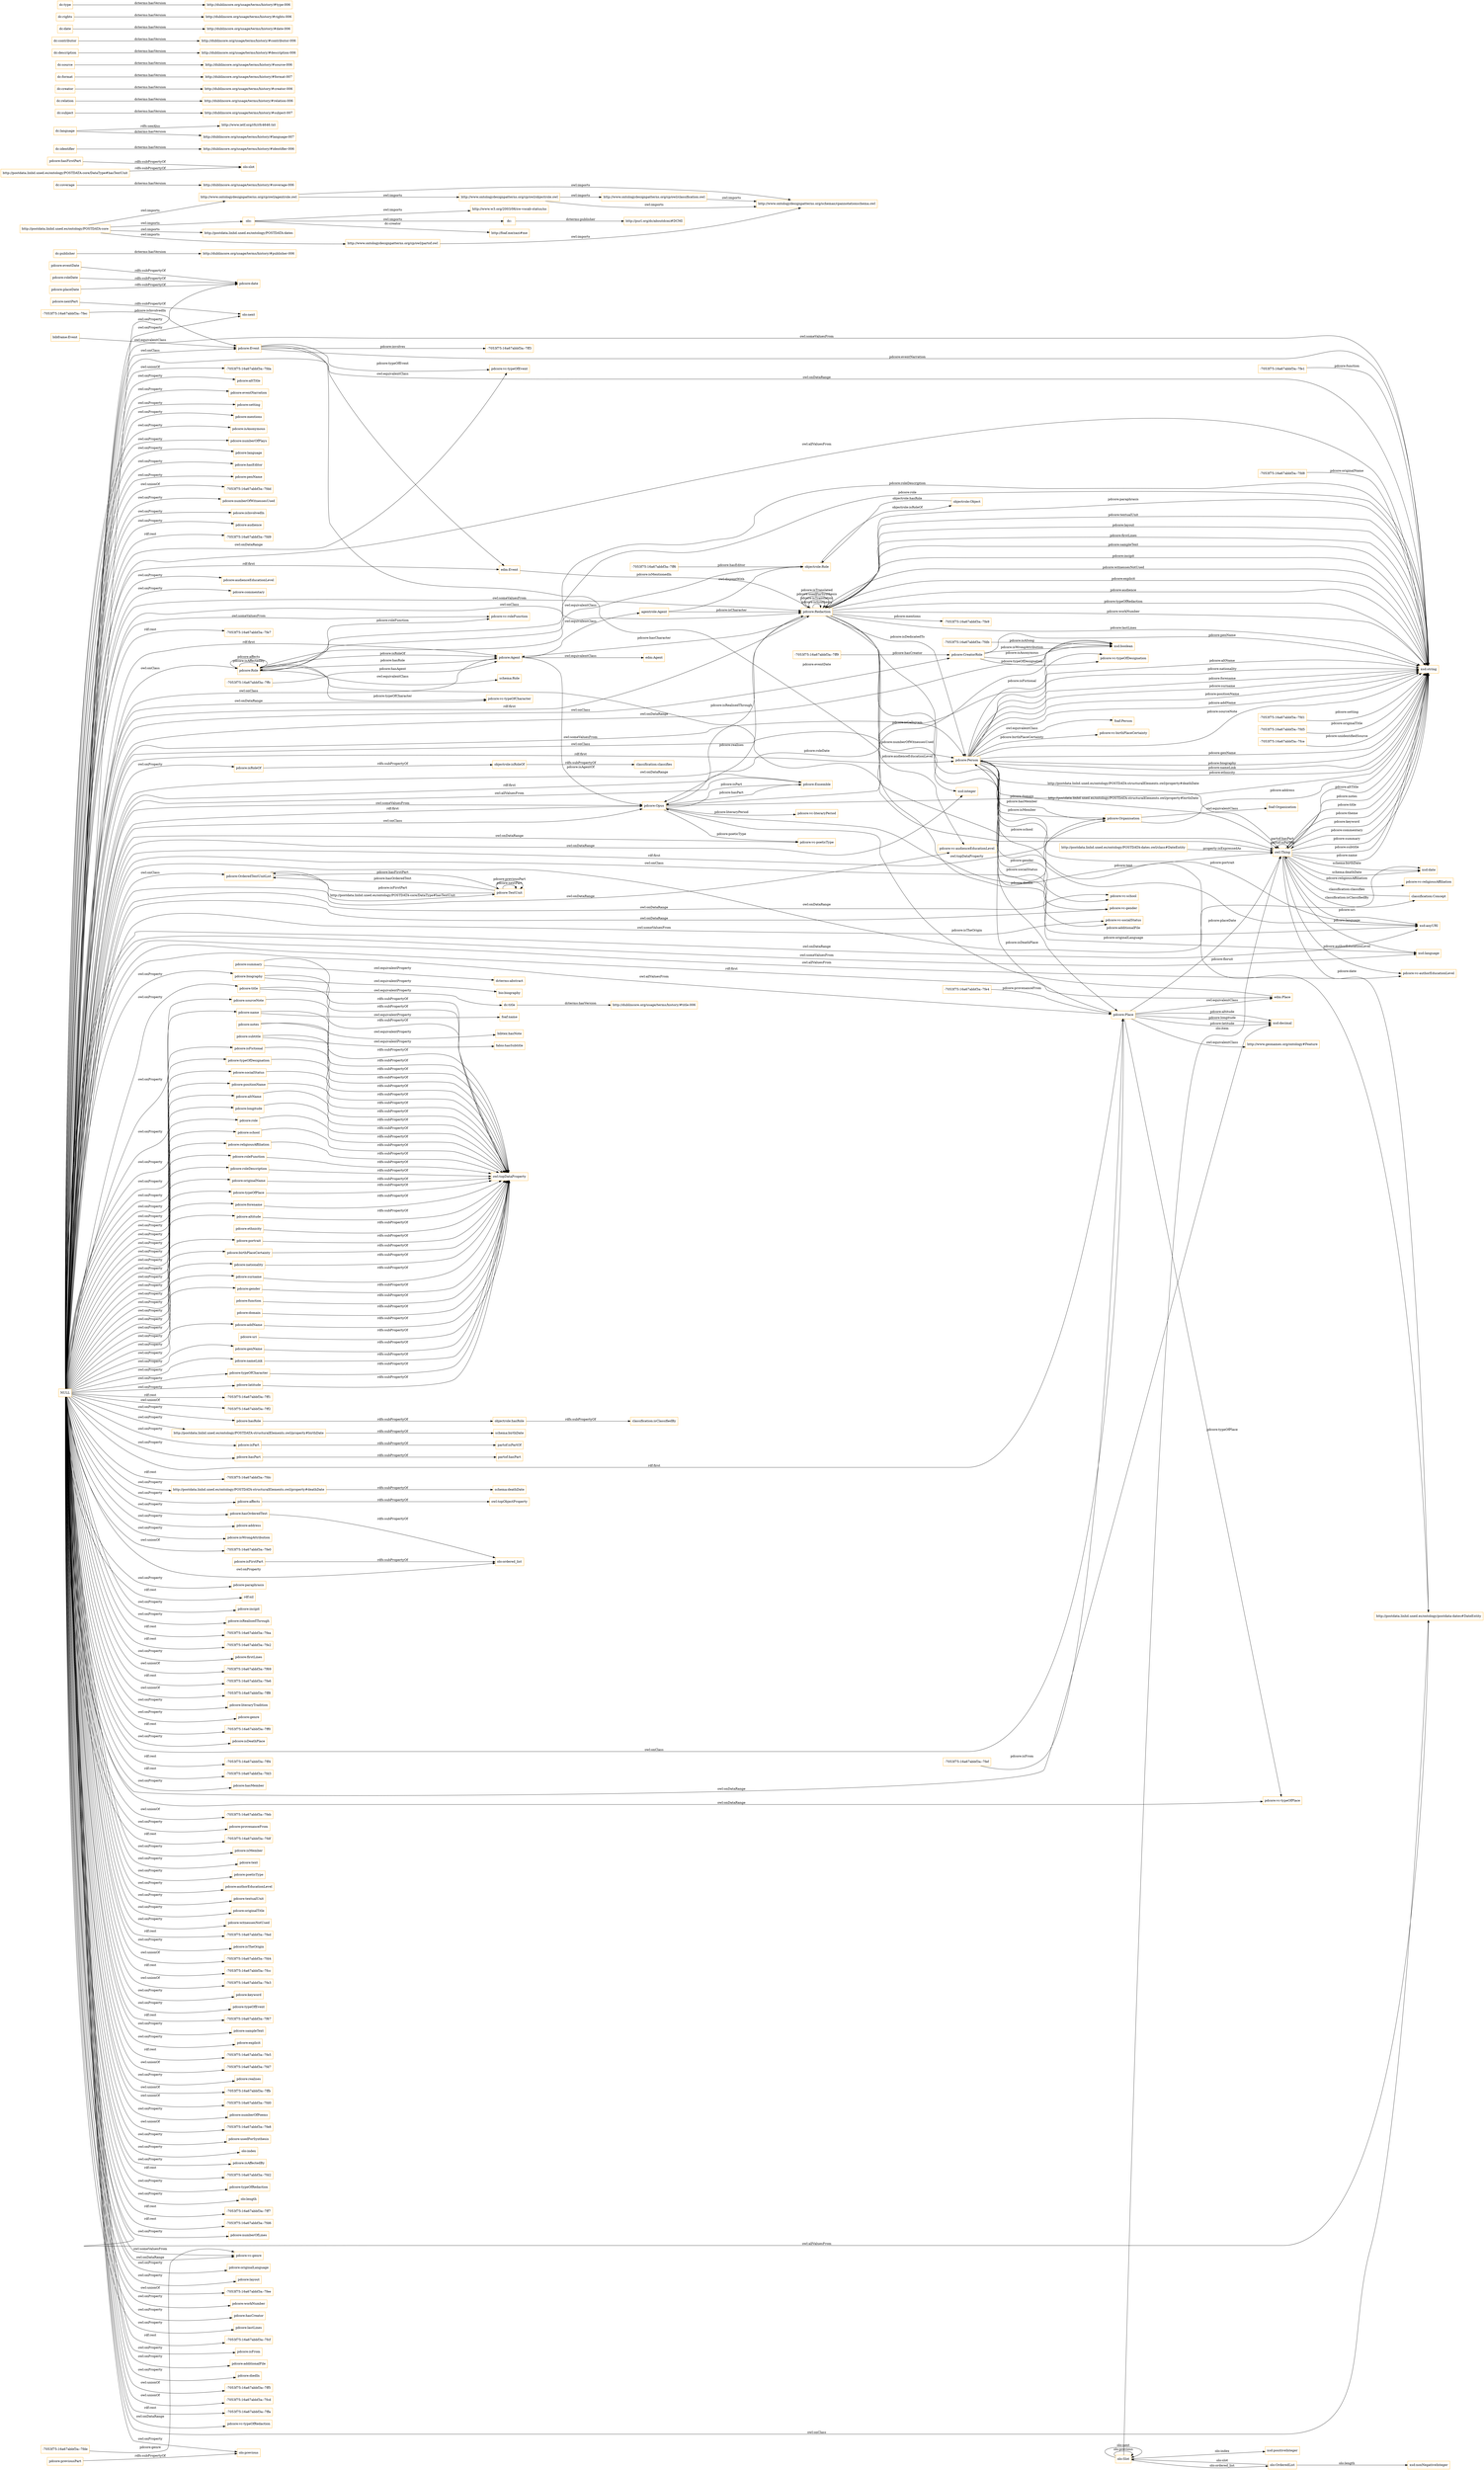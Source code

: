 digraph ar2dtool_diagram { 
rankdir=LR;
size="1501"
node [shape = rectangle, color="orange"]; "-7053f75:16a67abbf3a:-7fe1" "pdcore:Role" "-7053f75:16a67abbf3a:-7ffc" "pdcore:OrderedTextUnitList" "-7053f75:16a67abbf3a:-7ff3" "agentrole:Agent" "-7053f75:16a67abbf3a:-7fd8" "http://www.geonames.org/ontology#Feature" "-7053f75:16a67abbf3a:-7fef" "edm:Agent" "pdcore:Agent" "-7053f75:16a67abbf3a:-7fde" "pdcore:CreatorRole" "pdcore:Person" "pdcore:Organisation" "edm:Place" "pdcore:Redaction" "-7053f75:16a67abbf3a:-7fe9" "pdcore:Ensemble" "foaf:Person" "bibframe:Event" "edm:Event" "-7053f75:16a67abbf3a:-7fd1" "-7053f75:16a67abbf3a:-7fec" "-7053f75:16a67abbf3a:-7ff6" "-7053f75:16a67abbf3a:-7fdb" "pdcore:TextUnit" "foaf:Organization" "pdcore:Place" "-7053f75:16a67abbf3a:-7ff9" "-7053f75:16a67abbf3a:-7fe4" "-7053f75:16a67abbf3a:-7fd5" "pdcore:Opus" "pdcore:Event" "-7053f75:16a67abbf3a:-7fce" "schema:Role" "owl:Thing" "objectrole:Role" "objectrole:Object" "olo:Slot" "olo:OrderedList" "classification:Concept" ; /*classes style*/
	"pdcore:typeOfPlace" -> "owl:topDataProperty" [ label = "rdfs:subPropertyOf" ];
	"objectrole:isRoleOf" -> "classification:classifies" [ label = "rdfs:subPropertyOf" ];
	"dc:publisher" -> "http://dublincore.org/usage/terms/history/#publisher-006" [ label = "dcterms:hasVersion" ];
	"http://www.ontologydesignpatterns.org/cp/owl/classification.owl" -> "http://www.ontologydesignpatterns.org/schemas/cpannotationschema.owl" [ label = "owl:imports" ];
	"pdcore:birthPlaceCertainty" -> "owl:topDataProperty" [ label = "rdfs:subPropertyOf" ];
	"dc:coverage" -> "http://dublincore.org/usage/terms/history/#coverage-006" [ label = "dcterms:hasVersion" ];
	"pdcore:notes" -> "owl:topDataProperty" [ label = "rdfs:subPropertyOf" ];
	"pdcore:notes" -> "bibtex:hasNote" [ label = "owl:equivalentProperty" ];
	"http://www.ontologydesignpatterns.org/cp/owl/agentrole.owl" -> "http://www.ontologydesignpatterns.org/cp/owl/objectrole.owl" [ label = "owl:imports" ];
	"http://www.ontologydesignpatterns.org/cp/owl/agentrole.owl" -> "http://www.ontologydesignpatterns.org/schemas/cpannotationschema.owl" [ label = "owl:imports" ];
	"pdcore:hasFirstPart" -> "olo:slot" [ label = "rdfs:subPropertyOf" ];
	"pdcore:roleDate" -> "pdcore:date" [ label = "rdfs:subPropertyOf" ];
	"pdcore:originalName" -> "owl:topDataProperty" [ label = "rdfs:subPropertyOf" ];
	"pdcore:forename" -> "owl:topDataProperty" [ label = "rdfs:subPropertyOf" ];
	"pdcore:subtitle" -> "fabio:hasSubtitle" [ label = "owl:equivalentProperty" ];
	"pdcore:subtitle" -> "owl:topDataProperty" [ label = "rdfs:subPropertyOf" ];
	"pdcore:altitude" -> "owl:topDataProperty" [ label = "rdfs:subPropertyOf" ];
	"olo:" -> "http://www.w3.org/2003/06/sw-vocab-status/ns" [ label = "owl:imports" ];
	"olo:" -> "dc:" [ label = "owl:imports" ];
	"olo:" -> "http://foaf.me/zazi#me" [ label = "dc:creator" ];
	"pdcore:portrait" -> "owl:topDataProperty" [ label = "rdfs:subPropertyOf" ];
	"pdcore:Role" -> "objectrole:Role" [ label = "owl:equivalentClass" ];
	"pdcore:Role" -> "schema:Role" [ label = "owl:equivalentClass" ];
	"dc:identifier" -> "http://dublincore.org/usage/terms/history/#identifier-006" [ label = "dcterms:hasVersion" ];
	"dc:language" -> "http://www.ietf.org/rfc/rfc4646.txt" [ label = "rdfs:seeAlso" ];
	"dc:language" -> "http://dublincore.org/usage/terms/history/#language-007" [ label = "dcterms:hasVersion" ];
	"pdcore:Organisation" -> "foaf:Organization" [ label = "owl:equivalentClass" ];
	"pdcore:nationality" -> "owl:topDataProperty" [ label = "rdfs:subPropertyOf" ];
	"pdcore:isPart" -> "partof:isPartOf" [ label = "rdfs:subPropertyOf" ];
	"pdcore:surname" -> "owl:topDataProperty" [ label = "rdfs:subPropertyOf" ];
	"dc:subject" -> "http://dublincore.org/usage/terms/history/#subject-007" [ label = "dcterms:hasVersion" ];
	"pdcore:uri" -> "owl:topDataProperty" [ label = "rdfs:subPropertyOf" ];
	"pdcore:addName" -> "owl:topDataProperty" [ label = "rdfs:subPropertyOf" ];
	"pdcore:genName" -> "owl:topDataProperty" [ label = "rdfs:subPropertyOf" ];
	"pdcore:placeDate" -> "pdcore:date" [ label = "rdfs:subPropertyOf" ];
	"http://www.ontologydesignpatterns.org/cp/owl/objectrole.owl" -> "http://www.ontologydesignpatterns.org/cp/owl/classification.owl" [ label = "owl:imports" ];
	"http://www.ontologydesignpatterns.org/cp/owl/objectrole.owl" -> "http://www.ontologydesignpatterns.org/schemas/cpannotationschema.owl" [ label = "owl:imports" ];
	"dc:relation" -> "http://dublincore.org/usage/terms/history/#relation-006" [ label = "dcterms:hasVersion" ];
	"pdcore:nameLink" -> "owl:topDataProperty" [ label = "rdfs:subPropertyOf" ];
	"dc:creator" -> "http://dublincore.org/usage/terms/history/#creator-006" [ label = "dcterms:hasVersion" ];
	"http://postdata.linhd.uned.es/ontology/POSTDATA-core/DataType#hasTextUnit" -> "olo:slot" [ label = "rdfs:subPropertyOf" ];
	"pdcore:biography" -> "owl:topDataProperty" [ label = "rdfs:subPropertyOf" ];
	"pdcore:biography" -> "bio:biography" [ label = "owl:equivalentProperty" ];
	"pdcore:latitude" -> "owl:topDataProperty" [ label = "rdfs:subPropertyOf" ];
	"dc:format" -> "http://dublincore.org/usage/terms/history/#format-007" [ label = "dcterms:hasVersion" ];
	"pdcore:hasPart" -> "partof:hasPart" [ label = "rdfs:subPropertyOf" ];
	"pdcore:sourceNote" -> "owl:topDataProperty" [ label = "rdfs:subPropertyOf" ];
	"pdcore:summary" -> "owl:topDataProperty" [ label = "rdfs:subPropertyOf" ];
	"pdcore:summary" -> "dcterms:abstract" [ label = "owl:equivalentProperty" ];
	"pdcore:nextPart" -> "olo:next" [ label = "rdfs:subPropertyOf" ];
	"pdcore:hasRole" -> "objectrole:hasRole" [ label = "rdfs:subPropertyOf" ];
	"pdcore:eventDate" -> "pdcore:date" [ label = "rdfs:subPropertyOf" ];
	"pdcore:name" -> "owl:topDataProperty" [ label = "rdfs:subPropertyOf" ];
	"pdcore:name" -> "foaf:name" [ label = "owl:equivalentProperty" ];
	"pdcore:Place" -> "http://www.geonames.org/ontology#Feature" [ label = "owl:equivalentClass" ];
	"pdcore:Place" -> "edm:Place" [ label = "owl:equivalentClass" ];
	"pdcore:typeOfDesignation" -> "owl:topDataProperty" [ label = "rdfs:subPropertyOf" ];
	"pdcore:title" -> "owl:topDataProperty" [ label = "rdfs:subPropertyOf" ];
	"pdcore:title" -> "dc:title" [ label = "owl:equivalentProperty" ];
	"pdcore:Agent" -> "agentrole:Agent" [ label = "owl:equivalentClass" ];
	"pdcore:Agent" -> "edm:Agent" [ label = "owl:equivalentClass" ];
	"pdcore:positionName" -> "owl:topDataProperty" [ label = "rdfs:subPropertyOf" ];
	"pdcore:altName" -> "owl:topDataProperty" [ label = "rdfs:subPropertyOf" ];
	"dc:source" -> "http://dublincore.org/usage/terms/history/#source-006" [ label = "dcterms:hasVersion" ];
	"dc:description" -> "http://dublincore.org/usage/terms/history/#description-006" [ label = "dcterms:hasVersion" ];
	"http://postdata.linhd.uned.es/ontology/POSTDATA-structuralElements.owl/property#deathDate" -> "schema:deathDate" [ label = "rdfs:subPropertyOf" ];
	"pdcore:role" -> "owl:topDataProperty" [ label = "rdfs:subPropertyOf" ];
	"pdcore:Person" -> "foaf:Person" [ label = "owl:equivalentClass" ];
	"agentrole:Agent" -> "objectrole:Role" [ label = "owl:disjointWith" ];
	"http://postdata.linhd.uned.es/ontology/POSTDATA-core" -> "http://postdata.linhd.uned.es/ontology/POSTDATA-dates" [ label = "owl:imports" ];
	"http://postdata.linhd.uned.es/ontology/POSTDATA-core" -> "http://www.ontologydesignpatterns.org/cp/owl/agentrole.owl" [ label = "owl:imports" ];
	"http://postdata.linhd.uned.es/ontology/POSTDATA-core" -> "olo:" [ label = "owl:imports" ];
	"http://postdata.linhd.uned.es/ontology/POSTDATA-core" -> "http://www.ontologydesignpatterns.org/cp/owl/partof.owl" [ label = "owl:imports" ];
	"objectrole:hasRole" -> "classification:isClassifiedBy" [ label = "rdfs:subPropertyOf" ];
	"pdcore:affects" -> "owl:topObjectProperty" [ label = "rdfs:subPropertyOf" ];
	"pdcore:longitude" -> "owl:topDataProperty" [ label = "rdfs:subPropertyOf" ];
	"dc:contributor" -> "http://dublincore.org/usage/terms/history/#contributor-006" [ label = "dcterms:hasVersion" ];
	"pdcore:hasOrderedText" -> "olo:ordered_list" [ label = "rdfs:subPropertyOf" ];
	"pdcore:school" -> "owl:topDataProperty" [ label = "rdfs:subPropertyOf" ];
	"pdcore:religiousAffiliation" -> "owl:topDataProperty" [ label = "rdfs:subPropertyOf" ];
	"dc:date" -> "http://dublincore.org/usage/terms/history/#date-006" [ label = "dcterms:hasVersion" ];
	"pdcore:roleFunction" -> "owl:topDataProperty" [ label = "rdfs:subPropertyOf" ];
	"dc:rights" -> "http://dublincore.org/usage/terms/history/#rights-006" [ label = "dcterms:hasVersion" ];
	"pdcore:ethnicity" -> "owl:topDataProperty" [ label = "rdfs:subPropertyOf" ];
	"bibframe:Event" -> "pdcore:Event" [ label = "owl:equivalentClass" ];
	"pdcore:roleDescription" -> "owl:topDataProperty" [ label = "rdfs:subPropertyOf" ];
	"pdcore:gender" -> "owl:topDataProperty" [ label = "rdfs:subPropertyOf" ];
	"NULL" -> "pdcore:address" [ label = "owl:onProperty" ];
	"NULL" -> "pdcore:altName" [ label = "owl:onProperty" ];
	"NULL" -> "pdcore:isWrongAttribution" [ label = "owl:onProperty" ];
	"NULL" -> "pdcore:typeOfCharacter" [ label = "owl:onProperty" ];
	"NULL" -> "-7053f75:16a67abbf3a:-7fe0" [ label = "owl:unionOf" ];
	"NULL" -> "pdcore:title" [ label = "owl:onProperty" ];
	"NULL" -> "pdcore:Place" [ label = "rdf:first" ];
	"NULL" -> "pdcore:Person" [ label = "owl:onClass" ];
	"NULL" -> "pdcore:typeOfPlace" [ label = "owl:onProperty" ];
	"NULL" -> "pdcore:vc-typeOfCharacter" [ label = "owl:onDataRange" ];
	"NULL" -> "pdcore:vc-socialStatus" [ label = "owl:someValuesFrom" ];
	"NULL" -> "pdcore:paraphrasis" [ label = "owl:onProperty" ];
	"NULL" -> "rdf:nil" [ label = "rdf:rest" ];
	"NULL" -> "pdcore:hasOrderedText" [ label = "owl:onProperty" ];
	"NULL" -> "edm:Event" [ label = "rdf:first" ];
	"NULL" -> "pdcore:incipit" [ label = "owl:onProperty" ];
	"NULL" -> "pdcore:isRealisedThrough" [ label = "owl:onProperty" ];
	"NULL" -> "pdcore:longitude" [ label = "owl:onProperty" ];
	"NULL" -> "-7053f75:16a67abbf3a:-7fea" [ label = "rdf:rest" ];
	"NULL" -> "pdcore:birthPlaceCertainty" [ label = "owl:onProperty" ];
	"NULL" -> "edm:Place" [ label = "rdf:first" ];
	"NULL" -> "-7053f75:16a67abbf3a:-7fe2" [ label = "rdf:rest" ];
	"NULL" -> "pdcore:roleFunction" [ label = "owl:onProperty" ];
	"NULL" -> "olo:ordered_list" [ label = "owl:onProperty" ];
	"NULL" -> "pdcore:firstLines" [ label = "owl:onProperty" ];
	"NULL" -> "pdcore:biography" [ label = "owl:onProperty" ];
	"NULL" -> "-7053f75:16a67abbf3a:-7f69" [ label = "owl:unionOf" ];
	"NULL" -> "-7053f75:16a67abbf3a:-7fe6" [ label = "rdf:rest" ];
	"NULL" -> "-7053f75:16a67abbf3a:-7ff8" [ label = "owl:unionOf" ];
	"NULL" -> "pdcore:literaryTradition" [ label = "owl:onProperty" ];
	"NULL" -> "pdcore:Event" [ label = "owl:onClass" ];
	"NULL" -> "pdcore:genre" [ label = "owl:onProperty" ];
	"NULL" -> "pdcore:vc-authorEducationLevel" [ label = "owl:allValuesFrom" ];
	"NULL" -> "-7053f75:16a67abbf3a:-7ff0" [ label = "rdf:rest" ];
	"NULL" -> "pdcore:isDeathPlace" [ label = "owl:onProperty" ];
	"NULL" -> "http://postdata.linhd.uned.es/ontology/postdata-dates#DateEntity" [ label = "owl:onClass" ];
	"NULL" -> "pdcore:Ensemble" [ label = "owl:allValuesFrom" ];
	"NULL" -> "pdcore:vc-audienceEducationLevel" [ label = "owl:onDataRange" ];
	"NULL" -> "pdcore:Person" [ label = "rdf:first" ];
	"NULL" -> "pdcore:genName" [ label = "owl:onProperty" ];
	"NULL" -> "pdcore:altitude" [ label = "owl:onProperty" ];
	"NULL" -> "-7053f75:16a67abbf3a:-7ff4" [ label = "rdf:rest" ];
	"NULL" -> "-7053f75:16a67abbf3a:-7fd3" [ label = "rdf:rest" ];
	"NULL" -> "pdcore:hasMember" [ label = "owl:onProperty" ];
	"NULL" -> "pdcore:vc-school" [ label = "owl:onDataRange" ];
	"NULL" -> "pdcore:role" [ label = "owl:onProperty" ];
	"NULL" -> "pdcore:vc-gender" [ label = "owl:onDataRange" ];
	"NULL" -> "-7053f75:16a67abbf3a:-7feb" [ label = "owl:unionOf" ];
	"NULL" -> "pdcore:provenanceFrom" [ label = "owl:onProperty" ];
	"NULL" -> "pdcore:Agent" [ label = "rdf:first" ];
	"NULL" -> "-7053f75:16a67abbf3a:-7fdf" [ label = "rdf:rest" ];
	"NULL" -> "pdcore:isMember" [ label = "owl:onProperty" ];
	"NULL" -> "xsd:boolean" [ label = "owl:onDataRange" ];
	"NULL" -> "xsd:string" [ label = "owl:someValuesFrom" ];
	"NULL" -> "pdcore:text" [ label = "owl:onProperty" ];
	"NULL" -> "pdcore:poeticType" [ label = "owl:onProperty" ];
	"NULL" -> "xsd:string" [ label = "owl:onDataRange" ];
	"NULL" -> "pdcore:surname" [ label = "owl:onProperty" ];
	"NULL" -> "pdcore:authorEducationLevel" [ label = "owl:onProperty" ];
	"NULL" -> "pdcore:forename" [ label = "owl:onProperty" ];
	"NULL" -> "pdcore:vc-typeOfEvent" [ label = "owl:onDataRange" ];
	"NULL" -> "pdcore:textualUnit" [ label = "owl:onProperty" ];
	"NULL" -> "pdcore:originalTitle" [ label = "owl:onProperty" ];
	"NULL" -> "pdcore:witnessesNotUsed" [ label = "owl:onProperty" ];
	"NULL" -> "pdcore:name" [ label = "owl:onProperty" ];
	"NULL" -> "-7053f75:16a67abbf3a:-7fed" [ label = "rdf:rest" ];
	"NULL" -> "pdcore:isTheOrigin" [ label = "owl:onProperty" ];
	"NULL" -> "pdcore:latitude" [ label = "owl:onProperty" ];
	"NULL" -> "-7053f75:16a67abbf3a:-7fd4" [ label = "owl:unionOf" ];
	"NULL" -> "-7053f75:16a67abbf3a:-7fcc" [ label = "rdf:rest" ];
	"NULL" -> "-7053f75:16a67abbf3a:-7fe3" [ label = "owl:unionOf" ];
	"NULL" -> "pdcore:isPart" [ label = "owl:onProperty" ];
	"NULL" -> "pdcore:keyword" [ label = "owl:onProperty" ];
	"NULL" -> "pdcore:typeOfEvent" [ label = "owl:onProperty" ];
	"NULL" -> "-7053f75:16a67abbf3a:-7f67" [ label = "rdf:rest" ];
	"NULL" -> "pdcore:sampleText" [ label = "owl:onProperty" ];
	"NULL" -> "pdcore:explicit" [ label = "owl:onProperty" ];
	"NULL" -> "-7053f75:16a67abbf3a:-7fe5" [ label = "rdf:rest" ];
	"NULL" -> "-7053f75:16a67abbf3a:-7fd7" [ label = "owl:unionOf" ];
	"NULL" -> "pdcore:realises" [ label = "owl:onProperty" ];
	"NULL" -> "-7053f75:16a67abbf3a:-7ffb" [ label = "owl:unionOf" ];
	"NULL" -> "-7053f75:16a67abbf3a:-7fd0" [ label = "owl:unionOf" ];
	"NULL" -> "pdcore:numberOfPoems" [ label = "owl:onProperty" ];
	"NULL" -> "-7053f75:16a67abbf3a:-7fe8" [ label = "owl:unionOf" ];
	"NULL" -> "pdcore:usedForSynthesis" [ label = "owl:onProperty" ];
	"NULL" -> "olo:index" [ label = "owl:onProperty" ];
	"NULL" -> "olo:previous" [ label = "owl:onProperty" ];
	"NULL" -> "pdcore:vc-typeOfDesignation" [ label = "owl:onDataRange" ];
	"NULL" -> "pdcore:isFictional" [ label = "owl:onProperty" ];
	"NULL" -> "pdcore:addName" [ label = "owl:onProperty" ];
	"NULL" -> "xsd:date" [ label = "owl:onDataRange" ];
	"NULL" -> "pdcore:portrait" [ label = "owl:onProperty" ];
	"NULL" -> "pdcore:affects" [ label = "owl:onProperty" ];
	"NULL" -> "pdcore:isAffectedBy" [ label = "owl:onProperty" ];
	"NULL" -> "http://postdata.linhd.uned.es/ontology/POSTDATA-structuralElements.owl/property#deathDate" [ label = "owl:onProperty" ];
	"NULL" -> "-7053f75:16a67abbf3a:-7fd2" [ label = "rdf:rest" ];
	"NULL" -> "pdcore:vc-typeOfPlace" [ label = "owl:onDataRange" ];
	"NULL" -> "pdcore:Agent" [ label = "owl:onClass" ];
	"NULL" -> "pdcore:typeOfRedaction" [ label = "owl:onProperty" ];
	"NULL" -> "pdcore:Opus" [ label = "owl:onClass" ];
	"NULL" -> "olo:length" [ label = "owl:onProperty" ];
	"NULL" -> "-7053f75:16a67abbf3a:-7ff7" [ label = "rdf:rest" ];
	"NULL" -> "pdcore:Redaction" [ label = "owl:someValuesFrom" ];
	"NULL" -> "-7053f75:16a67abbf3a:-7fd6" [ label = "rdf:rest" ];
	"NULL" -> "pdcore:Person" [ label = "owl:someValuesFrom" ];
	"NULL" -> "pdcore:Organisation" [ label = "rdf:first" ];
	"NULL" -> "pdcore:numberOfLines" [ label = "owl:onProperty" ];
	"NULL" -> "pdcore:roleDescription" [ label = "owl:onProperty" ];
	"NULL" -> "pdcore:vc-roleFunction" [ label = "owl:someValuesFrom" ];
	"NULL" -> "pdcore:CreatorRole" [ label = "owl:onClass" ];
	"NULL" -> "pdcore:vc-genre" [ label = "owl:onDataRange" ];
	"NULL" -> "pdcore:originalLanguage" [ label = "owl:onProperty" ];
	"NULL" -> "pdcore:layout" [ label = "owl:onProperty" ];
	"NULL" -> "pdcore:nationality" [ label = "owl:onProperty" ];
	"NULL" -> "pdcore:Organisation" [ label = "owl:onClass" ];
	"NULL" -> "pdcore:vc-genre" [ label = "owl:someValuesFrom" ];
	"NULL" -> "-7053f75:16a67abbf3a:-7fee" [ label = "owl:unionOf" ];
	"NULL" -> "pdcore:workNumber" [ label = "owl:onProperty" ];
	"NULL" -> "pdcore:hasCreator" [ label = "owl:onProperty" ];
	"NULL" -> "pdcore:lastLines" [ label = "owl:onProperty" ];
	"NULL" -> "-7053f75:16a67abbf3a:-7fcf" [ label = "rdf:rest" ];
	"NULL" -> "xsd:decimal" [ label = "owl:onDataRange" ];
	"NULL" -> "pdcore:Opus" [ label = "owl:someValuesFrom" ];
	"NULL" -> "pdcore:isFrom" [ label = "owl:onProperty" ];
	"NULL" -> "pdcore:additionalFile" [ label = "owl:onProperty" ];
	"NULL" -> "pdcore:Redaction" [ label = "owl:onClass" ];
	"NULL" -> "pdcore:school" [ label = "owl:onProperty" ];
	"NULL" -> "pdcore:diedIn" [ label = "owl:onProperty" ];
	"NULL" -> "-7053f75:16a67abbf3a:-7ff5" [ label = "owl:unionOf" ];
	"NULL" -> "-7053f75:16a67abbf3a:-7fcd" [ label = "owl:unionOf" ];
	"NULL" -> "-7053f75:16a67abbf3a:-7ffa" [ label = "rdf:rest" ];
	"NULL" -> "pdcore:vc-typeOfRedaction" [ label = "owl:onDataRange" ];
	"NULL" -> "xsd:integer" [ label = "owl:onDataRange" ];
	"NULL" -> "pdcore:positionName" [ label = "owl:onProperty" ];
	"NULL" -> "xsd:string" [ label = "owl:allValuesFrom" ];
	"NULL" -> "-7053f75:16a67abbf3a:-7fda" [ label = "owl:unionOf" ];
	"NULL" -> "xsd:language" [ label = "owl:someValuesFrom" ];
	"NULL" -> "pdcore:altTitle" [ label = "owl:onProperty" ];
	"NULL" -> "pdcore:eventNarration" [ label = "owl:onProperty" ];
	"NULL" -> "pdcore:setting" [ label = "owl:onProperty" ];
	"NULL" -> "pdcore:mentions" [ label = "owl:onProperty" ];
	"NULL" -> "pdcore:isAnonymous" [ label = "owl:onProperty" ];
	"NULL" -> "pdcore:Place" [ label = "owl:onClass" ];
	"NULL" -> "pdcore:numberOfPlays" [ label = "owl:onProperty" ];
	"NULL" -> "pdcore:language" [ label = "owl:onProperty" ];
	"NULL" -> "pdcore:hasEditor" [ label = "owl:onProperty" ];
	"NULL" -> "pdcore:nameLink" [ label = "owl:onProperty" ];
	"NULL" -> "pdcore:Ensemble" [ label = "rdf:first" ];
	"NULL" -> "pdcore:hasPart" [ label = "owl:onProperty" ];
	"NULL" -> "pdcore:penName" [ label = "owl:onProperty" ];
	"NULL" -> "-7053f75:16a67abbf3a:-7fdd" [ label = "owl:unionOf" ];
	"NULL" -> "pdcore:numberOfWitnessesUsed" [ label = "owl:onProperty" ];
	"NULL" -> "pdcore:isInvolvedIn" [ label = "owl:onProperty" ];
	"NULL" -> "pdcore:audience" [ label = "owl:onProperty" ];
	"NULL" -> "-7053f75:16a67abbf3a:-7fd9" [ label = "rdf:rest" ];
	"NULL" -> "pdcore:typeOfDesignation" [ label = "owl:onProperty" ];
	"NULL" -> "pdcore:Redaction" [ label = "rdf:first" ];
	"NULL" -> "pdcore:audienceEducationLevel" [ label = "owl:onProperty" ];
	"NULL" -> "pdcore:originalName" [ label = "owl:onProperty" ];
	"NULL" -> "pdcore:religiousAffiliation" [ label = "owl:onProperty" ];
	"NULL" -> "pdcore:hasRole" [ label = "owl:onProperty" ];
	"NULL" -> "olo:next" [ label = "owl:onProperty" ];
	"NULL" -> "pdcore:sourceNote" [ label = "owl:onProperty" ];
	"NULL" -> "pdcore:commentary" [ label = "owl:onProperty" ];
	"NULL" -> "-7053f75:16a67abbf3a:-7fe7" [ label = "rdf:rest" ];
	"NULL" -> "pdcore:vc-poeticType" [ label = "owl:onDataRange" ];
	"NULL" -> "pdcore:date" [ label = "owl:onProperty" ];
	"NULL" -> "pdcore:isRoleOf" [ label = "owl:onProperty" ];
	"NULL" -> "xsd:anyURI" [ label = "owl:onDataRange" ];
	"NULL" -> "pdcore:Place" [ label = "owl:allValuesFrom" ];
	"NULL" -> "http://postdata.linhd.uned.es/ontology/POSTDATA-structuralElements.owl/property#birthDate" [ label = "owl:onProperty" ];
	"NULL" -> "http://postdata.linhd.uned.es/ontology/postdata-dates#DateEntity" [ label = "owl:allValuesFrom" ];
	"NULL" -> "pdcore:socialStatus" [ label = "owl:onProperty" ];
	"NULL" -> "pdcore:Opus" [ label = "rdf:first" ];
	"NULL" -> "-7053f75:16a67abbf3a:-7ff1" [ label = "rdf:rest" ];
	"NULL" -> "pdcore:Role" [ label = "owl:onClass" ];
	"NULL" -> "-7053f75:16a67abbf3a:-7ff2" [ label = "owl:unionOf" ];
	"NULL" -> "pdcore:gender" [ label = "owl:onProperty" ];
	"NULL" -> "pdcore:OrderedTextUnitList" [ label = "owl:onClass" ];
	"NULL" -> "-7053f75:16a67abbf3a:-7fdc" [ label = "rdf:rest" ];
	"dc:" -> "http://purl.org/dc/aboutdcmi#DCMI" [ label = "dcterms:publisher" ];
	"dc:title" -> "http://dublincore.org/usage/terms/history/#title-006" [ label = "dcterms:hasVersion" ];
	"pdcore:isRoleOf" -> "objectrole:isRoleOf" [ label = "rdfs:subPropertyOf" ];
	"pdcore:isFictional" -> "owl:topDataProperty" [ label = "rdfs:subPropertyOf" ];
	"pdcore:Event" -> "edm:Event" [ label = "owl:equivalentClass" ];
	"pdcore:function" -> "owl:topDataProperty" [ label = "rdfs:subPropertyOf" ];
	"dc:type" -> "http://dublincore.org/usage/terms/history/#type-006" [ label = "dcterms:hasVersion" ];
	"pdcore:previousPart" -> "olo:previous" [ label = "rdfs:subPropertyOf" ];
	"pdcore:socialStatus" -> "owl:topDataProperty" [ label = "rdfs:subPropertyOf" ];
	"pdcore:domain" -> "owl:topDataProperty" [ label = "rdfs:subPropertyOf" ];
	"pdcore:typeOfCharacter" -> "owl:topDataProperty" [ label = "rdfs:subPropertyOf" ];
	"pdcore:isFirstPart" -> "olo:ordered_list" [ label = "rdfs:subPropertyOf" ];
	"http://postdata.linhd.uned.es/ontology/POSTDATA-structuralElements.owl/property#birthDate" -> "schema:birthDate" [ label = "rdfs:subPropertyOf" ];
	"http://www.ontologydesignpatterns.org/cp/owl/partof.owl" -> "http://www.ontologydesignpatterns.org/schemas/cpannotationschema.owl" [ label = "owl:imports" ];
	"pdcore:Redaction" -> "-7053f75:16a67abbf3a:-7fe9" [ label = "pdcore:mentions" ];
	"pdcore:Person" -> "xsd:boolean" [ label = "pdcore:isFictional" ];
	"-7053f75:16a67abbf3a:-7ffc" -> "pdcore:Agent" [ label = "pdcore:hasAgent" ];
	"pdcore:Role" -> "xsd:string" [ label = "pdcore:role" ];
	"pdcore:Redaction" -> "pdcore:Redaction" [ label = "pdcore:isSynthesis" ];
	"pdcore:CreatorRole" -> "xsd:string" [ label = "pdcore:penName" ];
	"pdcore:Redaction" -> "pdcore:Redaction" [ label = "pdcore:isTranslation" ];
	"pdcore:Redaction" -> "pdcore:vc-audienceEducationLevel" [ label = "pdcore:audienceEducationLevel" ];
	"pdcore:Event" -> "xsd:string" [ label = "pdcore:eventNarration" ];
	"-7053f75:16a67abbf3a:-7fd8" -> "xsd:string" [ label = "pdcore:originalName" ];
	"pdcore:Redaction" -> "xsd:string" [ label = "pdcore:workNumber" ];
	"-7053f75:16a67abbf3a:-7ff6" -> "objectrole:Role" [ label = "pdcore:hasEditor" ];
	"olo:Slot" -> "olo:Slot" [ label = "olo:previous" ];
	"owl:Thing" -> "xsd:string" [ label = "pdcore:altTitle" ];
	"pdcore:Person" -> "http://postdata.linhd.uned.es/ontology/postdata-dates#DateEntity" [ label = "pdcore:floruit" ];
	"pdcore:Person" -> "xsd:string" [ label = "pdcore:surname" ];
	"owl:Thing" -> "xsd:date" [ label = "schema:birthDate" ];
	"pdcore:Person" -> "xsd:string" [ label = "pdcore:positionName" ];
	"pdcore:TextUnit" -> "pdcore:TextUnit" [ label = "pdcore:nextPart" ];
	"pdcore:Role" -> "xsd:string" [ label = "pdcore:roleDescription" ];
	"pdcore:Role" -> "pdcore:Role" [ label = "pdcore:isAffectedBy" ];
	"-7053f75:16a67abbf3a:-7ff9" -> "pdcore:CreatorRole" [ label = "pdcore:hasCreator" ];
	"pdcore:Redaction" -> "xsd:string" [ label = "pdcore:lastLines" ];
	"classification:Concept" -> "owl:Thing" [ label = "classification:classifies" ];
	"pdcore:Redaction" -> "pdcore:Person" [ label = "pdcore:isDedicatedTo" ];
	"pdcore:Redaction" -> "xsd:string" [ label = "pdcore:paraphrasis" ];
	"pdcore:Event" -> "pdcore:vc-typeOfEvent" [ label = "pdcore:typeOfEvent" ];
	"pdcore:TextUnit" -> "pdcore:TextUnit" [ label = "pdcore:previousPart" ];
	"pdcore:Redaction" -> "xsd:string" [ label = "pdcore:textualUnit" ];
	"pdcore:Role" -> "pdcore:Role" [ label = "pdcore:affects" ];
	"pdcore:Person" -> "xsd:string" [ label = "pdcore:addName" ];
	"edm:Place" -> "pdcore:Opus" [ label = "pdcore:isTheOrigin" ];
	"pdcore:CreatorRole" -> "xsd:boolean" [ label = "pdcore:isAnonymous" ];
	"pdcore:Redaction" -> "pdcore:Agent" [ label = "pdcore:hasCharacter" ];
	"pdcore:Opus" -> "xsd:string" [ label = "pdcore:domain" ];
	"pdcore:Redaction" -> "xsd:anyURI" [ label = "pdcore:text" ];
	"pdcore:Redaction" -> "xsd:string" [ label = "pdcore:layout" ];
	"pdcore:Redaction" -> "xsd:anyURI" [ label = "pdcore:additionalFile" ];
	"pdcore:Opus" -> "xsd:boolean" [ label = "pdcore:isCalligram" ];
	"owl:Thing" -> "xsd:anyURI" [ label = "pdcore:uri" ];
	"pdcore:TextUnit" -> "pdcore:OrderedTextUnitList" [ label = "pdcore:hasOrderedText" ];
	"olo:Slot" -> "olo:OrderedList" [ label = "olo:ordered_list" ];
	"pdcore:OrderedTextUnitList" -> "pdcore:TextUnit" [ label = "http://postdata.linhd.uned.es/ontology/POSTDATA-core/DataType#hasTextUnit" ];
	"olo:OrderedList" -> "xsd:nonNegativeInteger" [ label = "olo:length" ];
	"pdcore:Redaction" -> "xsd:string" [ label = "pdcore:firstLines" ];
	"-7053f75:16a67abbf3a:-7fec" -> "pdcore:Event" [ label = "pdcore:isInvolvedIn" ];
	"pdcore:Place" -> "xsd:decimal" [ label = "pdcore:longitude" ];
	"pdcore:Redaction" -> "pdcore:Opus" [ label = "pdcore:realises" ];
	"pdcore:Opus" -> "pdcore:Redaction" [ label = "pdcore:isRealisedThrough" ];
	"owl:Thing" -> "pdcore:vc-religiousAffiliation" [ label = "pdcore:religiousAffiliation" ];
	"pdcore:Role" -> "pdcore:Agent" [ label = "pdcore:isRoleOf" ];
	"owl:Thing" -> "xsd:string" [ label = "pdcore:notes" ];
	"pdcore:Person" -> "xsd:string" [ label = "pdcore:sourceNote" ];
	"pdcore:Redaction" -> "xsd:string" [ label = "pdcore:sampleText" ];
	"pdcore:Redaction" -> "xsd:string" [ label = "pdcore:incipit" ];
	"pdcore:Person" -> "pdcore:vc-birthPlaceCertainty" [ label = "pdcore:birthPlaceCertainty" ];
	"pdcore:Opus" -> "pdcore:vc-literaryPeriod" [ label = "pdcore:literaryPeriod" ];
	"owl:Thing" -> "xsd:string" [ label = "pdcore:title" ];
	"pdcore:Ensemble" -> "pdcore:Opus" [ label = "pdcore:hasPart" ];
	"pdcore:Opus" -> "owl:Thing" [ label = "owl:topDataProperty" ];
	"http://postdata.linhd.uned.es/ontology/POSTDATA-dates.owl/class#DateEntity" -> "owl:Thing" [ label = "property:isExpressedAs" ];
	"pdcore:Person" -> "xsd:string" [ label = "pdcore:genName" ];
	"pdcore:TextUnit" -> "pdcore:OrderedTextUnitList" [ label = "pdcore:isFirstPart" ];
	"pdcore:Redaction" -> "pdcore:Redaction" [ label = "pdcore:usedForSynthesis" ];
	"pdcore:Person" -> "xsd:string" [ label = "pdcore:biography" ];
	"pdcore:CreatorRole" -> "pdcore:vc-typeOfDesignation" [ label = "pdcore:typeOfDesignation" ];
	"pdcore:Opus" -> "pdcore:Ensemble" [ label = "pdcore:isPart" ];
	"olo:OrderedList" -> "olo:Slot" [ label = "olo:slot" ];
	"pdcore:Person" -> "pdcore:vc-school" [ label = "pdcore:school" ];
	"olo:Slot" -> "olo:Slot" [ label = "olo:next" ];
	"owl:Thing" -> "xsd:date" [ label = "schema:deathDate" ];
	"pdcore:Redaction" -> "pdcore:Redaction" [ label = "pdcore:isTranslated" ];
	"pdcore:Place" -> "xsd:decimal" [ label = "pdcore:latitude" ];
	"pdcore:Person" -> "pdcore:Place" [ label = "pdcore:diedIn" ];
	"-7053f75:16a67abbf3a:-7fce" -> "xsd:string" [ label = "pdcore:unidentifiedSource" ];
	"pdcore:Place" -> "xsd:decimal" [ label = "pdcore:altitude" ];
	"owl:Thing" -> "xsd:string" [ label = "pdcore:theme" ];
	"pdcore:Event" -> "-7053f75:16a67abbf3a:-7ff3" [ label = "pdcore:involves" ];
	"pdcore:Role" -> "pdcore:vc-roleFunction" [ label = "pdcore:roleFunction" ];
	"pdcore:Role" -> "owl:Thing" [ label = "pdcore:roleDate" ];
	"pdcore:Opus" -> "pdcore:vc-poeticType" [ label = "pdcore:poeticType" ];
	"pdcore:Place" -> "pdcore:vc-typeOfPlace" [ label = "pdcore:typeOfPlace" ];
	"olo:Slot" -> "owl:Thing" [ label = "olo:item" ];
	"pdcore:Person" -> "xsd:string" [ label = "pdcore:nameLink" ];
	"-7053f75:16a67abbf3a:-7fe4" -> "pdcore:Place" [ label = "pdcore:provenanceFrom" ];
	"owl:Thing" -> "xsd:string" [ label = "pdcore:keyword" ];
	"pdcore:Person" -> "xsd:string" [ label = "pdcore:ethnicity" ];
	"pdcore:Place" -> "owl:Thing" [ label = "pdcore:placeDate" ];
	"-7053f75:16a67abbf3a:-7fdb" -> "xsd:boolean" [ label = "pdcore:isASong" ];
	"pdcore:Person" -> "xsd:string" [ label = "pdcore:altName" ];
	"owl:Thing" -> "xsd:string" [ label = "pdcore:commentary" ];
	"-7053f75:16a67abbf3a:-7fd5" -> "xsd:string" [ label = "pdcore:originalTitle" ];
	"owl:Thing" -> "classification:Concept" [ label = "classification:isClassifiedBy" ];
	"owl:Thing" -> "xsd:string" [ label = "pdcore:summary" ];
	"pdcore:Person" -> "pdcore:vc-socialStatus" [ label = "pdcore:socialStatus" ];
	"owl:Thing" -> "owl:Thing" [ label = "partof:isPartOf" ];
	"agentrole:Agent" -> "pdcore:Redaction" [ label = "pdcore:isCharacter" ];
	"olo:Slot" -> "xsd:positiveInteger" [ label = "olo:index" ];
	"-7053f75:16a67abbf3a:-7fe1" -> "xsd:string" [ label = "pdcore:function" ];
	"owl:Thing" -> "pdcore:vc-authorEducationLevel" [ label = "pdcore:authorEducationLevel" ];
	"pdcore:Person" -> "owl:Thing" [ label = "http://postdata.linhd.uned.es/ontology/POSTDATA-structuralElements.owl/property#birthDate" ];
	"pdcore:Person" -> "owl:Thing" [ label = "http://postdata.linhd.uned.es/ontology/POSTDATA-structuralElements.owl/property#deathDate" ];
	"-7053f75:16a67abbf3a:-7fef" -> "pdcore:Place" [ label = "pdcore:isFrom" ];
	"pdcore:Event" -> "owl:Thing" [ label = "pdcore:eventDate" ];
	"pdcore:CreatorRole" -> "xsd:boolean" [ label = "pdcore:isWrongAttribution" ];
	"pdcore:Redaction" -> "xsd:string" [ label = "pdcore:witnessesNotUsed" ];
	"owl:Thing" -> "http://postdata.linhd.uned.es/ontology/postdata-dates#DateEntity" [ label = "pdcore:date" ];
	"objectrole:Object" -> "objectrole:Role" [ label = "objectrole:hasRole" ];
	"pdcore:Person" -> "xsd:string" [ label = "pdcore:nationality" ];
	"edm:Event" -> "pdcore:Redaction" [ label = "pdcore:isMentionedIn" ];
	"pdcore:OrderedTextUnitList" -> "pdcore:TextUnit" [ label = "pdcore:hasFirstPart" ];
	"pdcore:Person" -> "pdcore:Organisation" [ label = "pdcore:isMember" ];
	"pdcore:Person" -> "xsd:anyURI" [ label = "pdcore:portrait" ];
	"pdcore:Role" -> "pdcore:vc-typeOfCharacter" [ label = "pdcore:typeOfCharacter" ];
	"pdcore:Organisation" -> "xsd:string" [ label = "pdcore:address" ];
	"pdcore:Organisation" -> "pdcore:Person" [ label = "pdcore:hasMember" ];
	"pdcore:Redaction" -> "xsd:string" [ label = "pdcore:explicit" ];
	"owl:Thing" -> "xsd:string" [ label = "pdcore:subtitle" ];
	"pdcore:Agent" -> "pdcore:Opus" [ label = "pdcore:isAgentOf" ];
	"pdcore:Person" -> "pdcore:vc-gender" [ label = "pdcore:gender" ];
	"-7053f75:16a67abbf3a:-7fde" -> "pdcore:vc-genre" [ label = "pdcore:genre" ];
	"owl:Thing" -> "xsd:string" [ label = "pdcore:name" ];
	"pdcore:Person" -> "xsd:string" [ label = "pdcore:forename" ];
	"pdcore:Agent" -> "pdcore:Role" [ label = "pdcore:hasRole" ];
	"pdcore:Redaction" -> "xsd:string" [ label = "pdcore:audience" ];
	"pdcore:Redaction" -> "xsd:string" [ label = "pdcore:typeOfRedaction" ];
	"pdcore:Redaction" -> "xsd:integer" [ label = "pdcore:numberOfWitnessesUsed" ];
	"pdcore:Redaction" -> "xsd:language" [ label = "pdcore:originalLanguage" ];
	"owl:Thing" -> "owl:Thing" [ label = "partof:hasPart" ];
	"pdcore:Place" -> "pdcore:Person" [ label = "pdcore:isDeathPlace" ];
	"owl:Thing" -> "xsd:language" [ label = "pdcore:language" ];
	"objectrole:Role" -> "objectrole:Object" [ label = "objectrole:isRoleOf" ];
	"-7053f75:16a67abbf3a:-7fd1" -> "xsd:string" [ label = "pdcore:setting" ];

}
